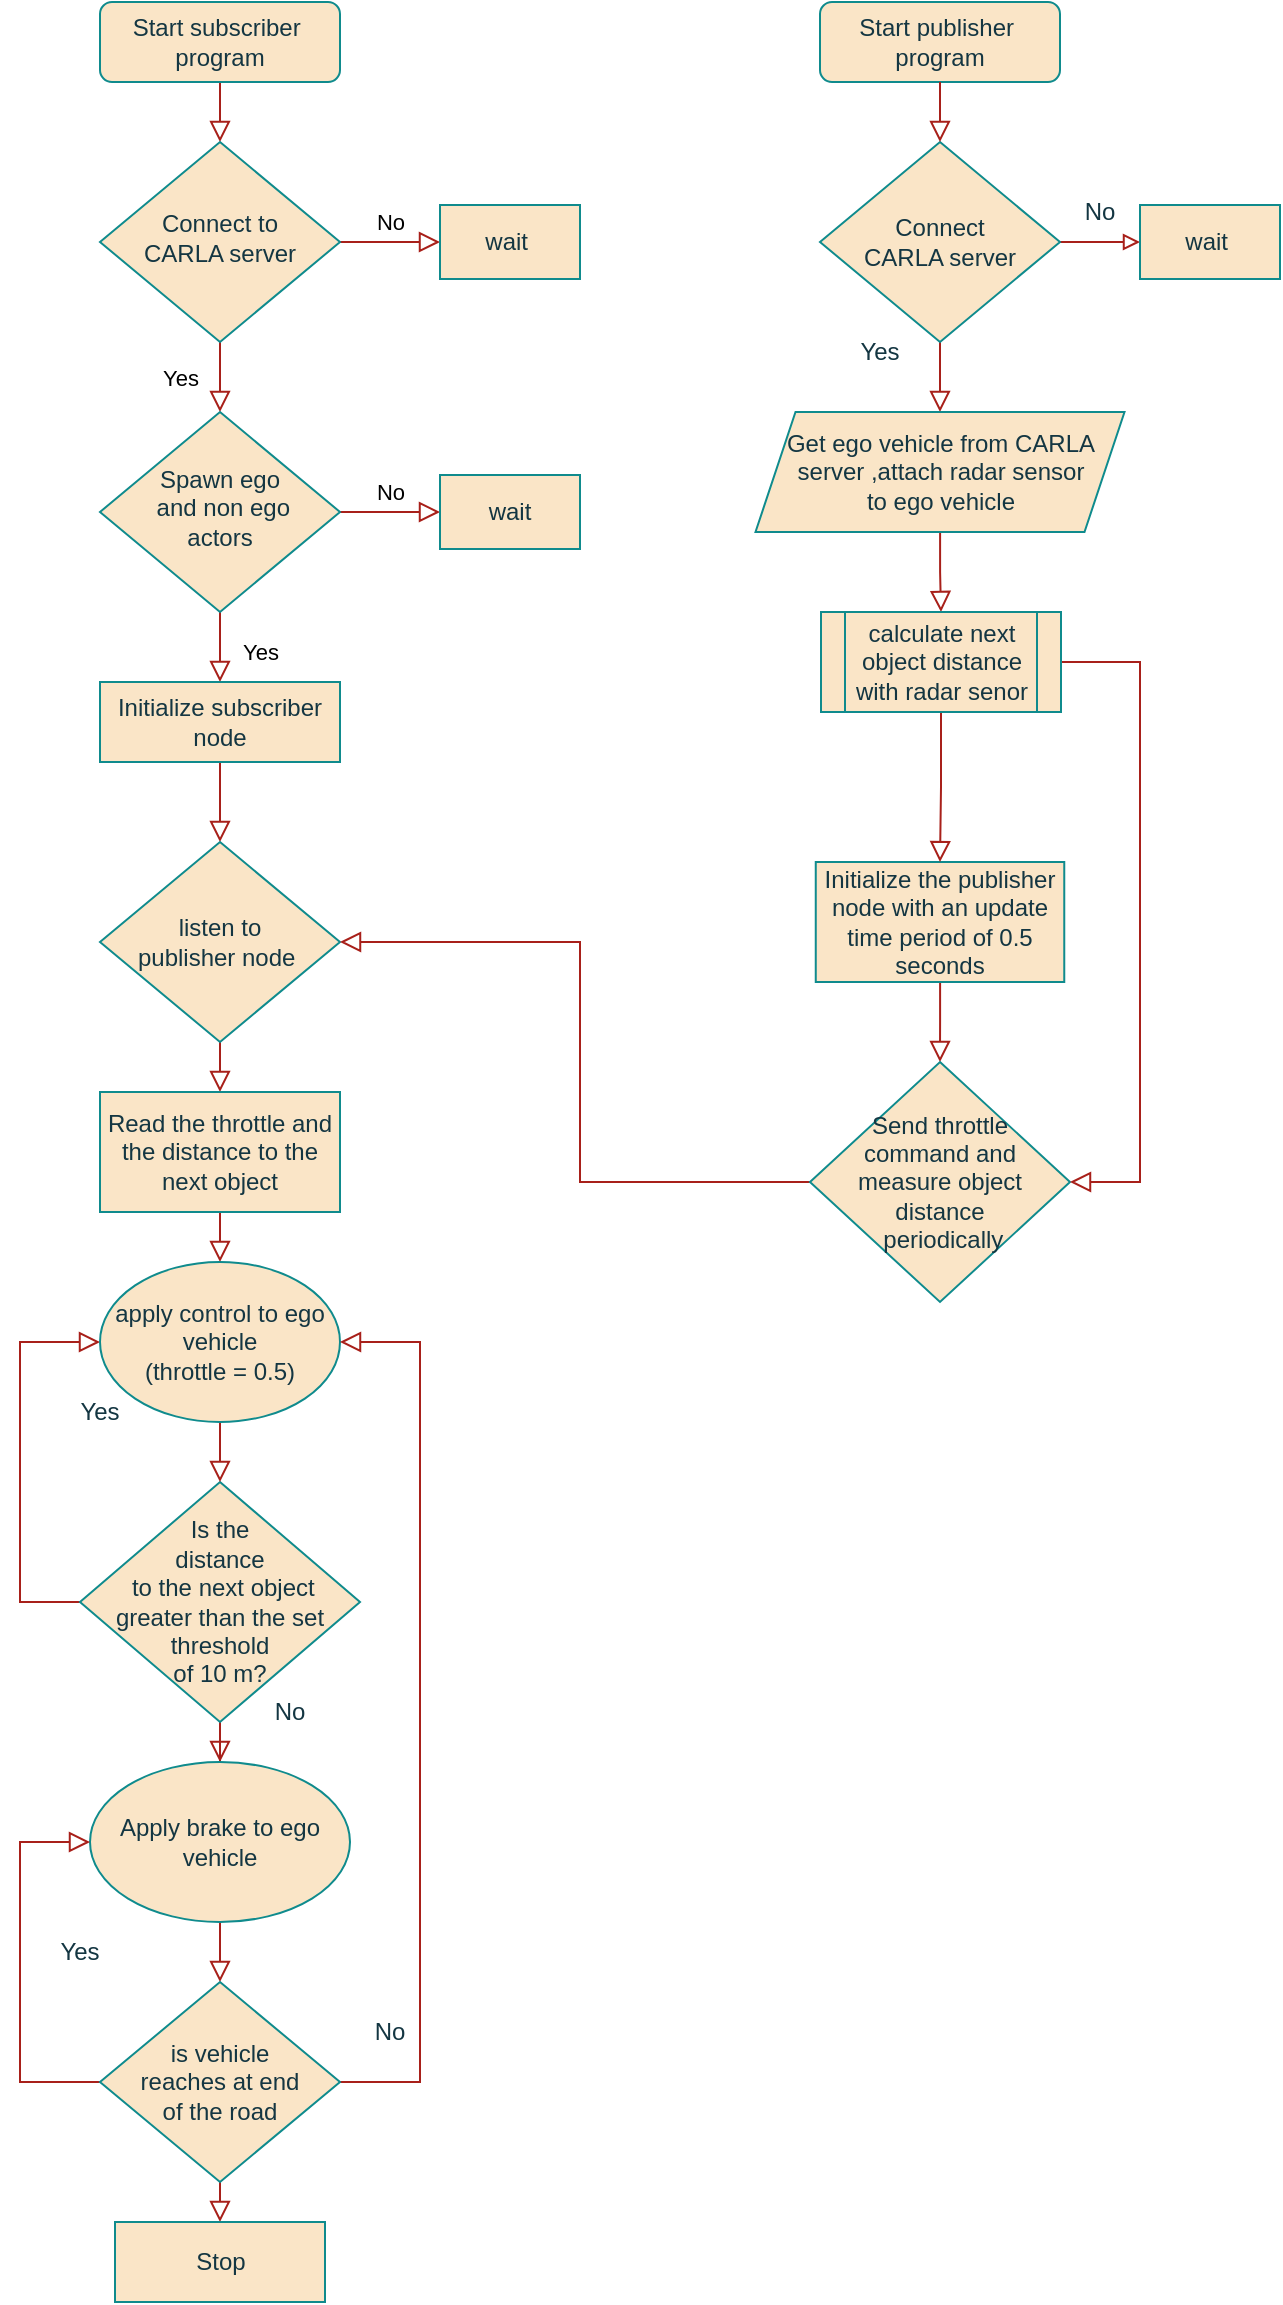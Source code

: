 <mxfile version="21.3.8" type="github">
  <diagram id="C5RBs43oDa-KdzZeNtuy" name="Page-1">
    <mxGraphModel dx="1035" dy="596" grid="1" gridSize="10" guides="1" tooltips="1" connect="1" arrows="1" fold="1" page="1" pageScale="1" pageWidth="827" pageHeight="1169" math="0" shadow="0">
      <root>
        <mxCell id="WIyWlLk6GJQsqaUBKTNV-0" />
        <mxCell id="WIyWlLk6GJQsqaUBKTNV-1" parent="WIyWlLk6GJQsqaUBKTNV-0" />
        <mxCell id="WIyWlLk6GJQsqaUBKTNV-2" value="" style="rounded=0;html=1;jettySize=auto;orthogonalLoop=1;fontSize=11;endArrow=block;endFill=0;endSize=8;strokeWidth=1;shadow=0;labelBackgroundColor=none;edgeStyle=orthogonalEdgeStyle;fontColor=default;strokeColor=#A8201A;" parent="WIyWlLk6GJQsqaUBKTNV-1" source="WIyWlLk6GJQsqaUBKTNV-3" target="WIyWlLk6GJQsqaUBKTNV-6" edge="1">
          <mxGeometry relative="1" as="geometry" />
        </mxCell>
        <mxCell id="WIyWlLk6GJQsqaUBKTNV-3" value="&lt;font style=&quot;font-size: 12px;&quot;&gt;Start subscriber&amp;nbsp; program&lt;/font&gt;" style="rounded=1;whiteSpace=wrap;html=1;fontSize=12;glass=0;strokeWidth=1;shadow=0;labelBackgroundColor=none;fillColor=#FAE5C7;strokeColor=#0F8B8D;fontColor=#143642;" parent="WIyWlLk6GJQsqaUBKTNV-1" vertex="1">
          <mxGeometry x="160" y="10" width="120" height="40" as="geometry" />
        </mxCell>
        <mxCell id="WIyWlLk6GJQsqaUBKTNV-4" value="Yes" style="rounded=0;html=1;jettySize=auto;orthogonalLoop=1;fontSize=11;endArrow=block;endFill=0;endSize=8;strokeWidth=1;shadow=0;labelBackgroundColor=none;edgeStyle=orthogonalEdgeStyle;fontColor=default;strokeColor=#A8201A;" parent="WIyWlLk6GJQsqaUBKTNV-1" source="WIyWlLk6GJQsqaUBKTNV-6" target="WIyWlLk6GJQsqaUBKTNV-10" edge="1">
          <mxGeometry y="20" relative="1" as="geometry">
            <mxPoint as="offset" />
          </mxGeometry>
        </mxCell>
        <mxCell id="WIyWlLk6GJQsqaUBKTNV-5" value="No" style="edgeStyle=orthogonalEdgeStyle;rounded=0;html=1;jettySize=auto;orthogonalLoop=1;fontSize=11;endArrow=block;endFill=0;endSize=8;strokeWidth=1;shadow=0;labelBackgroundColor=none;fontColor=default;strokeColor=#A8201A;" parent="WIyWlLk6GJQsqaUBKTNV-1" source="WIyWlLk6GJQsqaUBKTNV-6" target="WIyWlLk6GJQsqaUBKTNV-7" edge="1">
          <mxGeometry y="10" relative="1" as="geometry">
            <mxPoint as="offset" />
          </mxGeometry>
        </mxCell>
        <mxCell id="WIyWlLk6GJQsqaUBKTNV-6" value="&lt;font style=&quot;font-size: 12px;&quot;&gt;Connect to &lt;br&gt;CARLA server&lt;br&gt;&lt;/font&gt;" style="rhombus;whiteSpace=wrap;html=1;shadow=0;fontFamily=Helvetica;fontSize=12;align=center;strokeWidth=1;spacing=6;spacingTop=-4;labelBackgroundColor=none;fillColor=#FAE5C7;strokeColor=#0F8B8D;fontColor=#143642;" parent="WIyWlLk6GJQsqaUBKTNV-1" vertex="1">
          <mxGeometry x="160" y="80" width="120" height="100" as="geometry" />
        </mxCell>
        <mxCell id="WIyWlLk6GJQsqaUBKTNV-7" value="wait&amp;nbsp;" style="rounded=0;whiteSpace=wrap;html=1;fontSize=12;glass=0;strokeWidth=1;shadow=0;labelBackgroundColor=none;fillColor=#FAE5C7;strokeColor=#0F8B8D;fontColor=#143642;" parent="WIyWlLk6GJQsqaUBKTNV-1" vertex="1">
          <mxGeometry x="330" y="111.5" width="70" height="37" as="geometry" />
        </mxCell>
        <mxCell id="WIyWlLk6GJQsqaUBKTNV-8" value="Yes" style="rounded=0;html=1;jettySize=auto;orthogonalLoop=1;fontSize=11;endArrow=block;endFill=0;endSize=8;strokeWidth=1;shadow=0;labelBackgroundColor=none;edgeStyle=orthogonalEdgeStyle;fontColor=default;strokeColor=#A8201A;" parent="WIyWlLk6GJQsqaUBKTNV-1" source="WIyWlLk6GJQsqaUBKTNV-10" target="WIyWlLk6GJQsqaUBKTNV-11" edge="1">
          <mxGeometry x="0.333" y="20" relative="1" as="geometry">
            <mxPoint as="offset" />
          </mxGeometry>
        </mxCell>
        <mxCell id="WIyWlLk6GJQsqaUBKTNV-9" value="No" style="edgeStyle=orthogonalEdgeStyle;rounded=0;html=1;jettySize=auto;orthogonalLoop=1;fontSize=11;endArrow=block;endFill=0;endSize=8;strokeWidth=1;shadow=0;labelBackgroundColor=none;fontColor=default;strokeColor=#A8201A;" parent="WIyWlLk6GJQsqaUBKTNV-1" source="WIyWlLk6GJQsqaUBKTNV-10" target="WIyWlLk6GJQsqaUBKTNV-12" edge="1">
          <mxGeometry y="10" relative="1" as="geometry">
            <mxPoint as="offset" />
          </mxGeometry>
        </mxCell>
        <mxCell id="WIyWlLk6GJQsqaUBKTNV-10" value="&lt;font style=&quot;font-size: 12px;&quot;&gt;Spawn ego&lt;br&gt;&amp;nbsp;and non ego &lt;br&gt;actors&lt;/font&gt;" style="rhombus;whiteSpace=wrap;html=1;shadow=0;fontFamily=Helvetica;fontSize=12;align=center;strokeWidth=1;spacing=6;spacingTop=-4;labelBackgroundColor=none;fillColor=#FAE5C7;strokeColor=#0F8B8D;fontColor=#143642;" parent="WIyWlLk6GJQsqaUBKTNV-1" vertex="1">
          <mxGeometry x="160" y="215" width="120" height="100" as="geometry" />
        </mxCell>
        <mxCell id="2pAuPayRn_TbidIDk1us-42" style="edgeStyle=orthogonalEdgeStyle;rounded=0;orthogonalLoop=1;jettySize=auto;html=1;exitX=0.5;exitY=1;exitDx=0;exitDy=0;entryX=0.5;entryY=0;entryDx=0;entryDy=0;fontFamily=Helvetica;fontSize=11;fontColor=default;labelBackgroundColor=none;endArrow=block;endFill=0;endSize=8;strokeWidth=1;shadow=0;strokeColor=#A8201A;" parent="WIyWlLk6GJQsqaUBKTNV-1" source="WIyWlLk6GJQsqaUBKTNV-11" target="2pAuPayRn_TbidIDk1us-3" edge="1">
          <mxGeometry relative="1" as="geometry">
            <Array as="points">
              <mxPoint x="220" y="410" />
              <mxPoint x="220" y="410" />
            </Array>
          </mxGeometry>
        </mxCell>
        <mxCell id="WIyWlLk6GJQsqaUBKTNV-11" value="Initialize subscriber node" style="rounded=0;whiteSpace=wrap;html=1;fontSize=12;glass=0;strokeWidth=1;shadow=0;labelBackgroundColor=none;fillColor=#FAE5C7;strokeColor=#0F8B8D;fontColor=#143642;" parent="WIyWlLk6GJQsqaUBKTNV-1" vertex="1">
          <mxGeometry x="160" y="350" width="120" height="40" as="geometry" />
        </mxCell>
        <mxCell id="WIyWlLk6GJQsqaUBKTNV-12" value="wait" style="rounded=0;whiteSpace=wrap;html=1;fontSize=12;glass=0;strokeWidth=1;shadow=0;labelBackgroundColor=none;fillColor=#FAE5C7;strokeColor=#0F8B8D;fontColor=#143642;" parent="WIyWlLk6GJQsqaUBKTNV-1" vertex="1">
          <mxGeometry x="330" y="246.5" width="70" height="37" as="geometry" />
        </mxCell>
        <mxCell id="2pAuPayRn_TbidIDk1us-43" style="edgeStyle=orthogonalEdgeStyle;rounded=0;orthogonalLoop=1;jettySize=auto;html=1;exitX=0.5;exitY=1;exitDx=0;exitDy=0;entryX=0.5;entryY=0;entryDx=0;entryDy=0;fontFamily=Helvetica;fontSize=11;fontColor=default;labelBackgroundColor=none;endArrow=block;endFill=0;endSize=8;strokeWidth=1;shadow=0;strokeColor=#A8201A;" parent="WIyWlLk6GJQsqaUBKTNV-1" source="2pAuPayRn_TbidIDk1us-3" target="2pAuPayRn_TbidIDk1us-5" edge="1">
          <mxGeometry relative="1" as="geometry" />
        </mxCell>
        <mxCell id="2pAuPayRn_TbidIDk1us-3" value="listen to &lt;br&gt;publisher node&amp;nbsp;" style="rhombus;whiteSpace=wrap;html=1;rounded=0;glass=0;strokeWidth=1;shadow=0;labelBackgroundColor=none;fillColor=#FAE5C7;strokeColor=#0F8B8D;fontColor=#143642;" parent="WIyWlLk6GJQsqaUBKTNV-1" vertex="1">
          <mxGeometry x="160" y="430" width="120" height="100" as="geometry" />
        </mxCell>
        <mxCell id="2pAuPayRn_TbidIDk1us-73" style="edgeStyle=orthogonalEdgeStyle;rounded=0;orthogonalLoop=1;jettySize=auto;html=1;exitX=0.5;exitY=1;exitDx=0;exitDy=0;entryX=0.5;entryY=0;entryDx=0;entryDy=0;labelBackgroundColor=none;endArrow=block;endFill=0;endSize=8;strokeWidth=1;shadow=0;fontColor=default;strokeColor=#A8201A;" parent="WIyWlLk6GJQsqaUBKTNV-1" source="2pAuPayRn_TbidIDk1us-5" target="2pAuPayRn_TbidIDk1us-55" edge="1">
          <mxGeometry relative="1" as="geometry" />
        </mxCell>
        <mxCell id="2pAuPayRn_TbidIDk1us-5" value="Read the throttle and the distance to the next object" style="whiteSpace=wrap;html=1;rounded=0;glass=0;strokeWidth=1;shadow=0;labelBackgroundColor=none;fillColor=#FAE5C7;strokeColor=#0F8B8D;fontColor=#143642;" parent="WIyWlLk6GJQsqaUBKTNV-1" vertex="1">
          <mxGeometry x="160" y="555" width="120" height="60" as="geometry" />
        </mxCell>
        <mxCell id="2pAuPayRn_TbidIDk1us-10" value="&lt;font style=&quot;font-size: 12px;&quot;&gt;Start publisher&amp;nbsp; program&lt;/font&gt;" style="rounded=1;whiteSpace=wrap;html=1;fontSize=12;glass=0;strokeWidth=1;shadow=0;labelBackgroundColor=none;fillColor=#FAE5C7;strokeColor=#0F8B8D;fontColor=#143642;" parent="WIyWlLk6GJQsqaUBKTNV-1" vertex="1">
          <mxGeometry x="520" y="10" width="120" height="40" as="geometry" />
        </mxCell>
        <mxCell id="2pAuPayRn_TbidIDk1us-14" value="" style="edgeStyle=orthogonalEdgeStyle;rounded=0;orthogonalLoop=1;jettySize=auto;html=1;fontFamily=Helvetica;fontSize=12;fontColor=default;endArrow=block;endFill=0;labelBackgroundColor=none;strokeColor=#A8201A;" parent="WIyWlLk6GJQsqaUBKTNV-1" source="2pAuPayRn_TbidIDk1us-11" target="2pAuPayRn_TbidIDk1us-13" edge="1">
          <mxGeometry relative="1" as="geometry" />
        </mxCell>
        <mxCell id="2pAuPayRn_TbidIDk1us-45" style="edgeStyle=orthogonalEdgeStyle;rounded=0;orthogonalLoop=1;jettySize=auto;html=1;exitX=0.5;exitY=1;exitDx=0;exitDy=0;entryX=0.5;entryY=0;entryDx=0;entryDy=0;fontFamily=Helvetica;fontSize=11;fontColor=default;labelBackgroundColor=none;endArrow=block;endFill=0;endSize=8;strokeWidth=1;shadow=0;strokeColor=#A8201A;" parent="WIyWlLk6GJQsqaUBKTNV-1" source="2pAuPayRn_TbidIDk1us-11" target="2pAuPayRn_TbidIDk1us-22" edge="1">
          <mxGeometry relative="1" as="geometry" />
        </mxCell>
        <mxCell id="2pAuPayRn_TbidIDk1us-11" value="Connect &lt;br&gt;CARLA server" style="rhombus;whiteSpace=wrap;html=1;rounded=0;glass=0;strokeWidth=1;shadow=0;labelBackgroundColor=none;fillColor=#FAE5C7;strokeColor=#0F8B8D;fontColor=#143642;" parent="WIyWlLk6GJQsqaUBKTNV-1" vertex="1">
          <mxGeometry x="520" y="80" width="120" height="100" as="geometry" />
        </mxCell>
        <mxCell id="2pAuPayRn_TbidIDk1us-13" value="wait&amp;nbsp;" style="whiteSpace=wrap;html=1;rounded=0;glass=0;strokeWidth=1;shadow=0;labelBackgroundColor=none;fillColor=#FAE5C7;strokeColor=#0F8B8D;fontColor=#143642;" parent="WIyWlLk6GJQsqaUBKTNV-1" vertex="1">
          <mxGeometry x="680" y="111.5" width="70" height="37" as="geometry" />
        </mxCell>
        <mxCell id="2pAuPayRn_TbidIDk1us-16" value="No" style="text;strokeColor=none;align=center;fillColor=none;html=1;verticalAlign=middle;whiteSpace=wrap;rounded=0;fontSize=12;fontFamily=Helvetica;labelBackgroundColor=none;fontColor=#143642;" parent="WIyWlLk6GJQsqaUBKTNV-1" vertex="1">
          <mxGeometry x="630" y="100" width="60" height="30" as="geometry" />
        </mxCell>
        <mxCell id="2pAuPayRn_TbidIDk1us-82" value="" style="edgeStyle=orthogonalEdgeStyle;rounded=0;orthogonalLoop=1;jettySize=auto;html=1;labelBackgroundColor=none;endArrow=block;endFill=0;endSize=8;strokeWidth=1;shadow=0;fontColor=default;strokeColor=#A8201A;" parent="WIyWlLk6GJQsqaUBKTNV-1" source="2pAuPayRn_TbidIDk1us-22" target="2pAuPayRn_TbidIDk1us-81" edge="1">
          <mxGeometry relative="1" as="geometry" />
        </mxCell>
        <mxCell id="2pAuPayRn_TbidIDk1us-22" value="Get ego vehicle from CARLA server ,attach radar sensor&lt;br&gt;to ego vehicle" style="shape=parallelogram;perimeter=parallelogramPerimeter;whiteSpace=wrap;html=1;fixedSize=1;rounded=0;glass=0;strokeWidth=1;shadow=0;labelBackgroundColor=none;fillColor=#FAE5C7;strokeColor=#0F8B8D;fontColor=#143642;" parent="WIyWlLk6GJQsqaUBKTNV-1" vertex="1">
          <mxGeometry x="487.75" y="215" width="184.5" height="60" as="geometry" />
        </mxCell>
        <mxCell id="2pAuPayRn_TbidIDk1us-84" style="edgeStyle=orthogonalEdgeStyle;rounded=0;orthogonalLoop=1;jettySize=auto;html=1;entryX=0.5;entryY=0;entryDx=0;entryDy=0;labelBackgroundColor=none;endArrow=block;endFill=0;endSize=8;strokeWidth=1;shadow=0;fontColor=default;strokeColor=#A8201A;" parent="WIyWlLk6GJQsqaUBKTNV-1" source="2pAuPayRn_TbidIDk1us-26" target="2pAuPayRn_TbidIDk1us-32" edge="1">
          <mxGeometry relative="1" as="geometry">
            <Array as="points">
              <mxPoint x="580" y="520" />
              <mxPoint x="580" y="520" />
            </Array>
          </mxGeometry>
        </mxCell>
        <mxCell id="2pAuPayRn_TbidIDk1us-26" value="Initialize the publisher node with an update time period of 0.5 seconds" style="whiteSpace=wrap;html=1;rounded=0;glass=0;strokeWidth=1;shadow=0;labelBackgroundColor=none;fillColor=#FAE5C7;strokeColor=#0F8B8D;fontColor=#143642;" parent="WIyWlLk6GJQsqaUBKTNV-1" vertex="1">
          <mxGeometry x="517.88" y="440" width="124.25" height="60" as="geometry" />
        </mxCell>
        <mxCell id="2pAuPayRn_TbidIDk1us-38" style="edgeStyle=orthogonalEdgeStyle;rounded=0;orthogonalLoop=1;jettySize=auto;html=1;entryX=1;entryY=0.5;entryDx=0;entryDy=0;fontFamily=Helvetica;fontSize=11;fontColor=default;endArrow=block;endFill=0;labelBackgroundColor=none;strokeColor=#A8201A;endSize=8;strokeWidth=1;shadow=0;" parent="WIyWlLk6GJQsqaUBKTNV-1" source="2pAuPayRn_TbidIDk1us-32" target="2pAuPayRn_TbidIDk1us-3" edge="1">
          <mxGeometry relative="1" as="geometry">
            <Array as="points">
              <mxPoint x="400" y="600" />
              <mxPoint x="400" y="480" />
            </Array>
          </mxGeometry>
        </mxCell>
        <mxCell id="2pAuPayRn_TbidIDk1us-32" value="Send throttle &lt;br&gt;command and &lt;br&gt;measure object distance&lt;br&gt;&amp;nbsp;periodically" style="rhombus;whiteSpace=wrap;html=1;rounded=0;glass=0;strokeWidth=1;shadow=0;labelBackgroundColor=none;fillColor=#FAE5C7;strokeColor=#0F8B8D;fontColor=#143642;" parent="WIyWlLk6GJQsqaUBKTNV-1" vertex="1">
          <mxGeometry x="515" y="540" width="130" height="120" as="geometry" />
        </mxCell>
        <mxCell id="2pAuPayRn_TbidIDk1us-34" value="Yes" style="text;strokeColor=none;align=center;fillColor=none;html=1;verticalAlign=middle;whiteSpace=wrap;rounded=0;fontSize=12;fontFamily=Helvetica;labelBackgroundColor=none;fontColor=#143642;" parent="WIyWlLk6GJQsqaUBKTNV-1" vertex="1">
          <mxGeometry x="520" y="170" width="60" height="30" as="geometry" />
        </mxCell>
        <mxCell id="2pAuPayRn_TbidIDk1us-41" value="" style="rounded=0;html=1;jettySize=auto;orthogonalLoop=1;fontSize=11;endArrow=block;endFill=0;endSize=8;strokeWidth=1;shadow=0;labelBackgroundColor=none;edgeStyle=orthogonalEdgeStyle;exitX=0.5;exitY=1;exitDx=0;exitDy=0;entryX=0.5;entryY=0;entryDx=0;entryDy=0;fontColor=default;strokeColor=#A8201A;" parent="WIyWlLk6GJQsqaUBKTNV-1" source="2pAuPayRn_TbidIDk1us-10" target="2pAuPayRn_TbidIDk1us-11" edge="1">
          <mxGeometry relative="1" as="geometry">
            <mxPoint x="230" y="60" as="sourcePoint" />
            <mxPoint x="230" y="90" as="targetPoint" />
            <Array as="points">
              <mxPoint x="580" y="50" />
              <mxPoint x="580" y="50" />
            </Array>
          </mxGeometry>
        </mxCell>
        <mxCell id="2pAuPayRn_TbidIDk1us-59" style="edgeStyle=orthogonalEdgeStyle;rounded=0;orthogonalLoop=1;jettySize=auto;html=1;fontFamily=Helvetica;fontSize=11;fontColor=default;entryX=0;entryY=0.5;entryDx=0;entryDy=0;exitX=0;exitY=0.5;exitDx=0;exitDy=0;labelBackgroundColor=none;endArrow=block;endFill=0;endSize=8;strokeWidth=1;shadow=0;strokeColor=#A8201A;" parent="WIyWlLk6GJQsqaUBKTNV-1" source="2pAuPayRn_TbidIDk1us-51" target="2pAuPayRn_TbidIDk1us-55" edge="1">
          <mxGeometry relative="1" as="geometry">
            <mxPoint x="120" y="650" as="targetPoint" />
            <Array as="points">
              <mxPoint x="120" y="810" />
              <mxPoint x="120" y="680" />
            </Array>
          </mxGeometry>
        </mxCell>
        <mxCell id="2pAuPayRn_TbidIDk1us-70" value="" style="edgeStyle=orthogonalEdgeStyle;rounded=0;orthogonalLoop=1;jettySize=auto;html=1;fontFamily=Helvetica;fontSize=11;fontColor=default;labelBackgroundColor=none;endArrow=block;endFill=0;endSize=8;strokeWidth=1;shadow=0;strokeColor=#A8201A;" parent="WIyWlLk6GJQsqaUBKTNV-1" source="2pAuPayRn_TbidIDk1us-51" target="2pAuPayRn_TbidIDk1us-69" edge="1">
          <mxGeometry relative="1" as="geometry" />
        </mxCell>
        <mxCell id="2pAuPayRn_TbidIDk1us-51" value="Is the &lt;br&gt;distance&lt;br&gt;&amp;nbsp;to the next object &lt;br&gt;greater than the set threshold &lt;br&gt;of 10 m?" style="rhombus;whiteSpace=wrap;html=1;rounded=0;glass=0;strokeWidth=1;shadow=0;labelBackgroundColor=none;fillColor=#FAE5C7;strokeColor=#0F8B8D;fontColor=#143642;" parent="WIyWlLk6GJQsqaUBKTNV-1" vertex="1">
          <mxGeometry x="150" y="750" width="140" height="120" as="geometry" />
        </mxCell>
        <mxCell id="2pAuPayRn_TbidIDk1us-91" style="edgeStyle=orthogonalEdgeStyle;rounded=0;orthogonalLoop=1;jettySize=auto;html=1;exitX=0.5;exitY=1;exitDx=0;exitDy=0;entryX=0.5;entryY=0;entryDx=0;entryDy=0;strokeColor=#A8201A;fontColor=default;fillColor=#FAE5C7;labelBackgroundColor=none;endArrow=block;endFill=0;endSize=8;strokeWidth=1;shadow=0;" parent="WIyWlLk6GJQsqaUBKTNV-1" source="2pAuPayRn_TbidIDk1us-55" target="2pAuPayRn_TbidIDk1us-51" edge="1">
          <mxGeometry relative="1" as="geometry">
            <Array as="points">
              <mxPoint x="220" y="720" />
              <mxPoint x="220" y="720" />
            </Array>
          </mxGeometry>
        </mxCell>
        <mxCell id="2pAuPayRn_TbidIDk1us-55" value="apply control to ego vehicle&lt;br&gt;(throttle = 0.5)" style="ellipse;whiteSpace=wrap;html=1;rounded=1;shadow=0;glass=0;strokeWidth=1;fontFamily=Helvetica;fontSize=12;labelBackgroundColor=none;fillColor=#FAE5C7;strokeColor=#0F8B8D;fontColor=#143642;" parent="WIyWlLk6GJQsqaUBKTNV-1" vertex="1">
          <mxGeometry x="160" y="640" width="120" height="80" as="geometry" />
        </mxCell>
        <mxCell id="2pAuPayRn_TbidIDk1us-63" value="Yes" style="text;strokeColor=none;align=center;fillColor=none;html=1;verticalAlign=middle;whiteSpace=wrap;rounded=0;fontSize=12;fontFamily=Helvetica;labelBackgroundColor=none;fontColor=#143642;" parent="WIyWlLk6GJQsqaUBKTNV-1" vertex="1">
          <mxGeometry x="130" y="700" width="60" height="30" as="geometry" />
        </mxCell>
        <mxCell id="2pAuPayRn_TbidIDk1us-66" value="No" style="text;strokeColor=none;align=center;fillColor=none;html=1;verticalAlign=middle;whiteSpace=wrap;rounded=0;fontSize=12;fontFamily=Helvetica;labelBackgroundColor=none;fontColor=#143642;" parent="WIyWlLk6GJQsqaUBKTNV-1" vertex="1">
          <mxGeometry x="225" y="850" width="60" height="30" as="geometry" />
        </mxCell>
        <mxCell id="2pAuPayRn_TbidIDk1us-74" style="edgeStyle=orthogonalEdgeStyle;rounded=0;orthogonalLoop=1;jettySize=auto;html=1;exitX=0.5;exitY=1;exitDx=0;exitDy=0;entryX=0.5;entryY=0;entryDx=0;entryDy=0;labelBackgroundColor=none;endArrow=block;endFill=0;endSize=8;strokeWidth=1;shadow=0;fontColor=default;strokeColor=#A8201A;" parent="WIyWlLk6GJQsqaUBKTNV-1" source="2pAuPayRn_TbidIDk1us-69" target="2pAuPayRn_TbidIDk1us-71" edge="1">
          <mxGeometry relative="1" as="geometry" />
        </mxCell>
        <mxCell id="2pAuPayRn_TbidIDk1us-69" value="Apply brake to ego vehicle" style="ellipse;whiteSpace=wrap;html=1;rounded=0;glass=0;strokeWidth=1;shadow=0;labelBackgroundColor=none;fillColor=#FAE5C7;strokeColor=#0F8B8D;fontColor=#143642;" parent="WIyWlLk6GJQsqaUBKTNV-1" vertex="1">
          <mxGeometry x="155" y="890" width="130" height="80" as="geometry" />
        </mxCell>
        <mxCell id="2pAuPayRn_TbidIDk1us-75" style="edgeStyle=orthogonalEdgeStyle;rounded=0;orthogonalLoop=1;jettySize=auto;html=1;exitX=0;exitY=0.5;exitDx=0;exitDy=0;entryX=0;entryY=0.5;entryDx=0;entryDy=0;labelBackgroundColor=none;endArrow=block;endFill=0;endSize=8;strokeWidth=1;shadow=0;fontColor=default;strokeColor=#A8201A;" parent="WIyWlLk6GJQsqaUBKTNV-1" source="2pAuPayRn_TbidIDk1us-71" target="2pAuPayRn_TbidIDk1us-69" edge="1">
          <mxGeometry relative="1" as="geometry">
            <Array as="points">
              <mxPoint x="120" y="1050" />
              <mxPoint x="120" y="930" />
            </Array>
          </mxGeometry>
        </mxCell>
        <mxCell id="2pAuPayRn_TbidIDk1us-77" style="edgeStyle=orthogonalEdgeStyle;rounded=0;orthogonalLoop=1;jettySize=auto;html=1;entryX=1;entryY=0.5;entryDx=0;entryDy=0;labelBackgroundColor=none;endArrow=block;endFill=0;endSize=8;strokeWidth=1;shadow=0;fontColor=default;strokeColor=#A8201A;" parent="WIyWlLk6GJQsqaUBKTNV-1" source="2pAuPayRn_TbidIDk1us-71" target="2pAuPayRn_TbidIDk1us-55" edge="1">
          <mxGeometry relative="1" as="geometry">
            <mxPoint x="350" y="720" as="targetPoint" />
            <Array as="points">
              <mxPoint x="320" y="1050" />
              <mxPoint x="320" y="680" />
            </Array>
          </mxGeometry>
        </mxCell>
        <mxCell id="2pAuPayRn_TbidIDk1us-89" style="edgeStyle=orthogonalEdgeStyle;rounded=0;orthogonalLoop=1;jettySize=auto;html=1;exitX=0.5;exitY=1;exitDx=0;exitDy=0;entryX=0.5;entryY=0;entryDx=0;entryDy=0;labelBackgroundColor=none;endArrow=block;endFill=0;endSize=8;strokeWidth=1;shadow=0;fontColor=default;strokeColor=#A8201A;" parent="WIyWlLk6GJQsqaUBKTNV-1" source="2pAuPayRn_TbidIDk1us-71" target="2pAuPayRn_TbidIDk1us-87" edge="1">
          <mxGeometry relative="1" as="geometry" />
        </mxCell>
        <mxCell id="2pAuPayRn_TbidIDk1us-71" value="is vehicle&lt;br&gt;reaches at end &lt;br&gt;of the road" style="rhombus;whiteSpace=wrap;html=1;rounded=0;glass=0;strokeWidth=1;shadow=0;labelBackgroundColor=none;fillColor=#FAE5C7;strokeColor=#0F8B8D;fontColor=#143642;" parent="WIyWlLk6GJQsqaUBKTNV-1" vertex="1">
          <mxGeometry x="160" y="1000" width="120" height="100" as="geometry" />
        </mxCell>
        <mxCell id="2pAuPayRn_TbidIDk1us-76" value="Yes" style="text;strokeColor=none;align=center;fillColor=none;html=1;verticalAlign=middle;whiteSpace=wrap;rounded=0;fontSize=12;fontFamily=Helvetica;labelBackgroundColor=none;fontColor=#143642;" parent="WIyWlLk6GJQsqaUBKTNV-1" vertex="1">
          <mxGeometry x="120" y="970" width="60" height="30" as="geometry" />
        </mxCell>
        <mxCell id="2pAuPayRn_TbidIDk1us-78" value="No" style="text;strokeColor=none;align=center;fillColor=none;html=1;verticalAlign=middle;whiteSpace=wrap;rounded=0;fontSize=12;fontFamily=Helvetica;labelBackgroundColor=none;fontColor=#143642;" parent="WIyWlLk6GJQsqaUBKTNV-1" vertex="1">
          <mxGeometry x="275" y="1010" width="60" height="30" as="geometry" />
        </mxCell>
        <mxCell id="2pAuPayRn_TbidIDk1us-90" style="edgeStyle=orthogonalEdgeStyle;rounded=0;orthogonalLoop=1;jettySize=auto;html=1;entryX=1;entryY=0.5;entryDx=0;entryDy=0;labelBackgroundColor=none;endArrow=block;endFill=0;endSize=8;strokeWidth=1;shadow=0;strokeColor=#A8201A;fontColor=default;" parent="WIyWlLk6GJQsqaUBKTNV-1" source="2pAuPayRn_TbidIDk1us-81" target="2pAuPayRn_TbidIDk1us-32" edge="1">
          <mxGeometry relative="1" as="geometry">
            <Array as="points">
              <mxPoint x="680" y="340" />
              <mxPoint x="680" y="600" />
            </Array>
          </mxGeometry>
        </mxCell>
        <mxCell id="FghAwVlYM-51BivzsXSn-0" style="edgeStyle=orthogonalEdgeStyle;rounded=0;orthogonalLoop=1;jettySize=auto;html=1;entryX=0.5;entryY=0;entryDx=0;entryDy=0;labelBackgroundColor=none;endArrow=block;strokeColor=#A8201A;endFill=0;endSize=8;strokeWidth=1;shadow=0;" edge="1" parent="WIyWlLk6GJQsqaUBKTNV-1" source="2pAuPayRn_TbidIDk1us-81" target="2pAuPayRn_TbidIDk1us-26">
          <mxGeometry relative="1" as="geometry" />
        </mxCell>
        <mxCell id="2pAuPayRn_TbidIDk1us-81" value="calculate next object distance with radar senor" style="shape=process;whiteSpace=wrap;html=1;backgroundOutline=1;rounded=0;glass=0;strokeWidth=1;shadow=0;labelBackgroundColor=none;fillColor=#FAE5C7;strokeColor=#0F8B8D;fontColor=#143642;" parent="WIyWlLk6GJQsqaUBKTNV-1" vertex="1">
          <mxGeometry x="520.5" y="315" width="120" height="50" as="geometry" />
        </mxCell>
        <mxCell id="2pAuPayRn_TbidIDk1us-87" value="Stop" style="whiteSpace=wrap;html=1;rounded=0;glass=0;strokeWidth=1;shadow=0;labelBackgroundColor=none;fillColor=#FAE5C7;strokeColor=#0F8B8D;fontColor=#143642;" parent="WIyWlLk6GJQsqaUBKTNV-1" vertex="1">
          <mxGeometry x="167.5" y="1120" width="105" height="40" as="geometry" />
        </mxCell>
      </root>
    </mxGraphModel>
  </diagram>
</mxfile>

